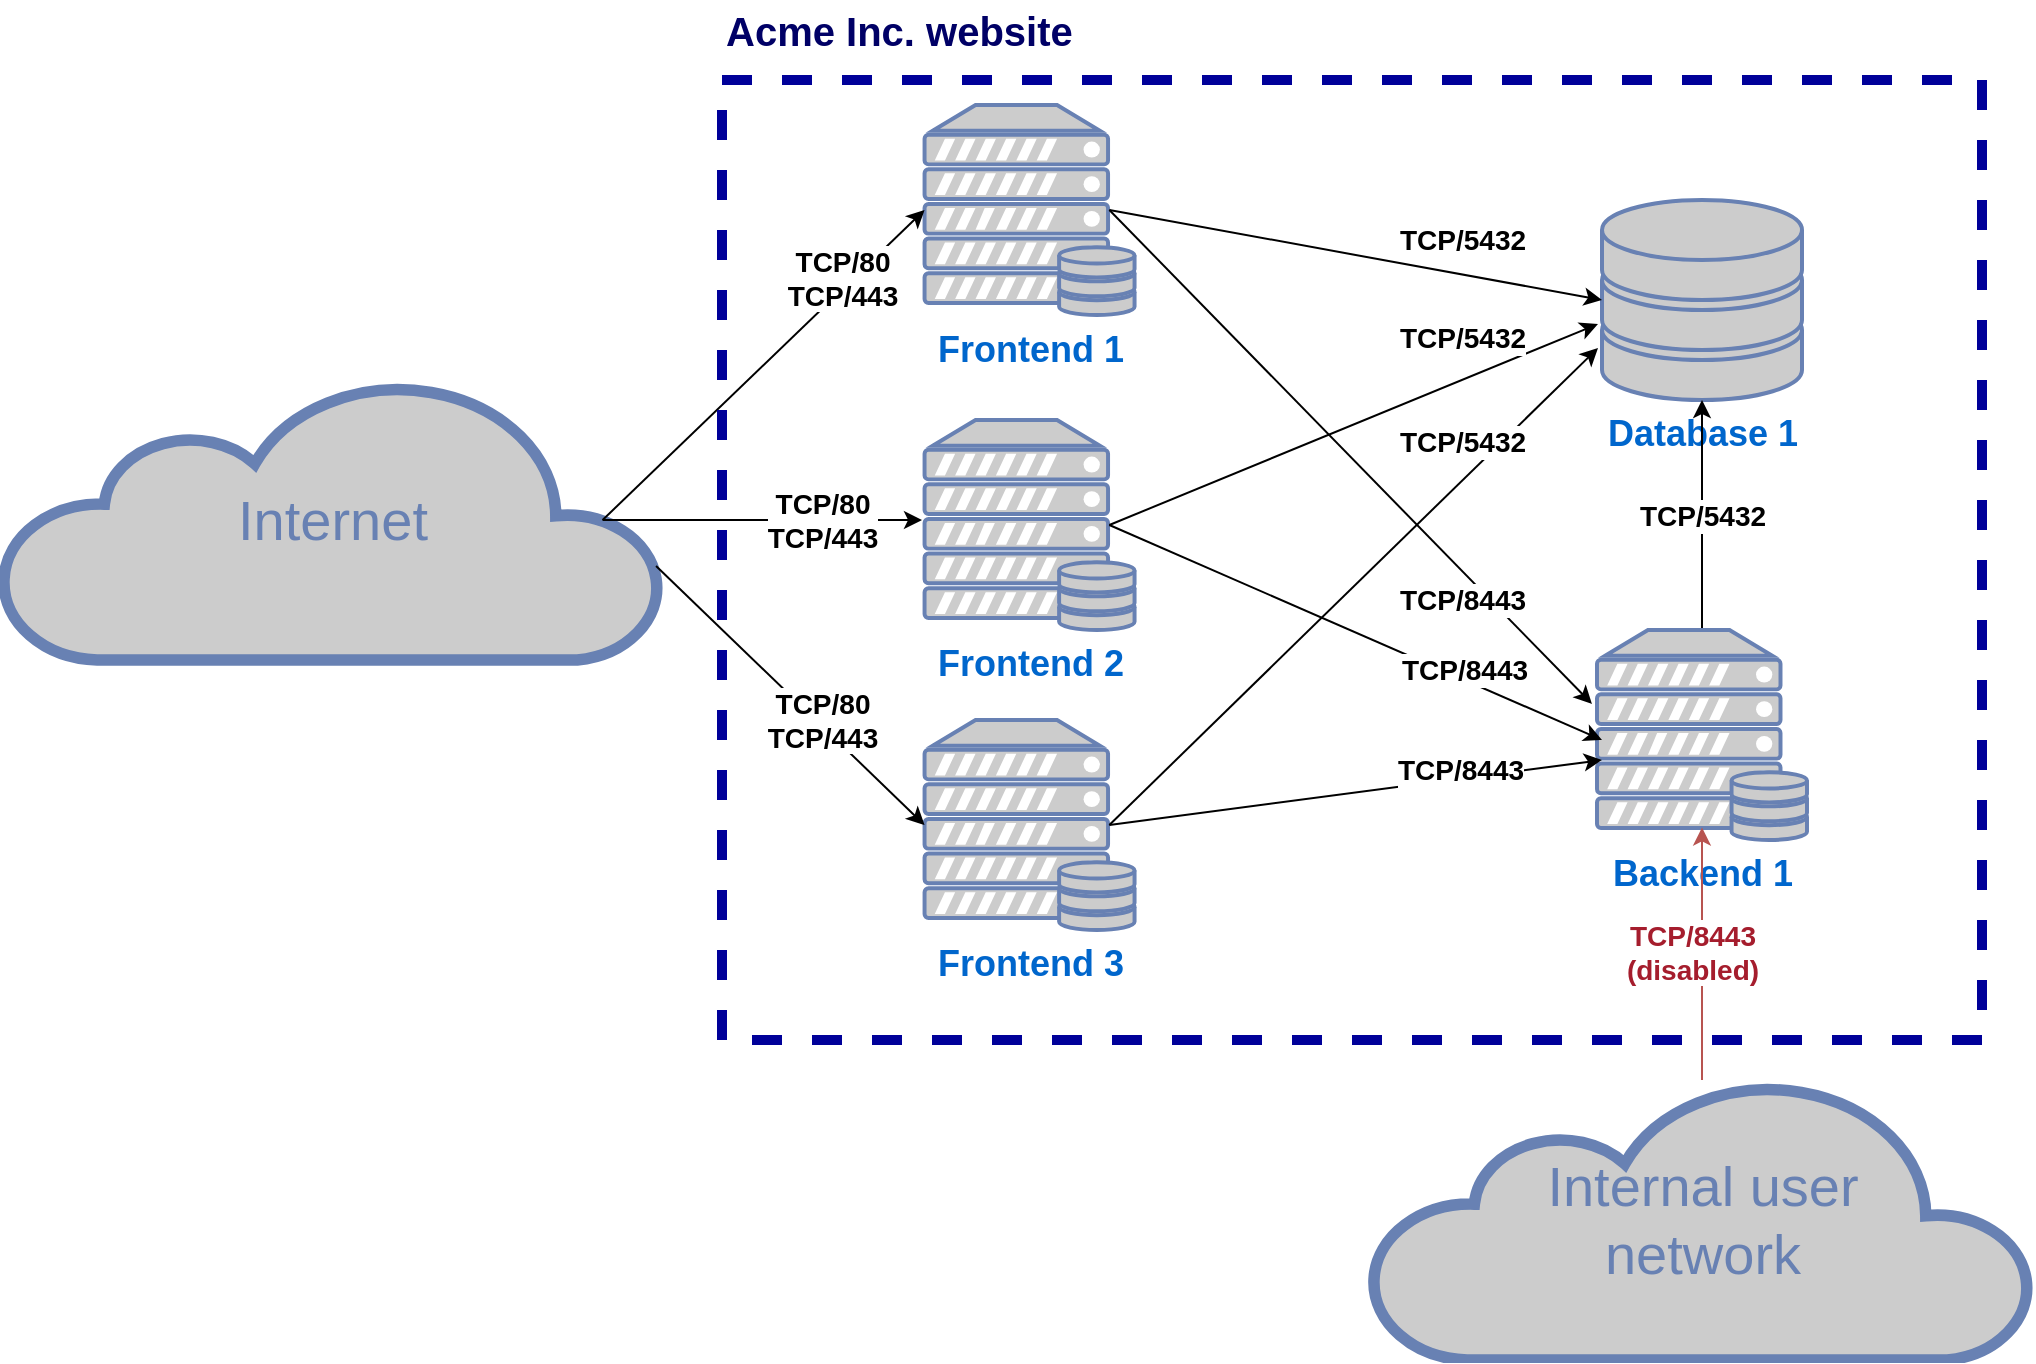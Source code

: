 <mxfile version="24.4.0" type="device">
  <diagram name="Page-1" id="bfe91b75-5d2c-26a0-9c1d-138518896778">
    <mxGraphModel dx="1562" dy="927" grid="1" gridSize="10" guides="1" tooltips="1" connect="1" arrows="1" fold="1" page="1" pageScale="1" pageWidth="1100" pageHeight="850" background="none" math="0" shadow="0">
      <root>
        <mxCell id="0" />
        <mxCell id="1" parent="0" />
        <mxCell id="7c3789c024ecab99-53" value="Internet" style="html=1;fillColor=#CCCCCC;strokeColor=#6881B3;gradientColor=none;gradientDirection=north;strokeWidth=2;shape=mxgraph.networks.cloud;fontColor=#6881B3;rounded=0;shadow=0;comic=0;align=center;fontSize=28;" parent="1" vertex="1">
          <mxGeometry x="910" y="900" width="330" height="140" as="geometry" />
        </mxCell>
        <mxCell id="7c3789c024ecab99-57" value="&lt;b style=&quot;font-size: 18px;&quot;&gt;Database 1&lt;/b&gt;" style="fontColor=#0066CC;verticalAlign=top;verticalLabelPosition=bottom;labelPosition=center;align=center;html=1;fillColor=#CCCCCC;strokeColor=#6881B3;gradientColor=none;gradientDirection=north;strokeWidth=2;shape=mxgraph.networks.storage;rounded=0;shadow=0;comic=0;fontSize=18;" parent="1" vertex="1">
          <mxGeometry x="1710" y="810" width="100" height="100" as="geometry" />
        </mxCell>
        <mxCell id="7c3789c024ecab99-58" value="&lt;div style=&quot;font-size: 18px;&quot;&gt;&lt;b style=&quot;font-size: 18px;&quot;&gt;Frontend 1&lt;/b&gt;&lt;/div&gt;" style="fontColor=#0066CC;verticalAlign=top;verticalLabelPosition=bottom;labelPosition=center;align=center;html=1;fillColor=#CCCCCC;strokeColor=#6881B3;gradientColor=none;gradientDirection=north;strokeWidth=2;shape=mxgraph.networks.server_storage;rounded=0;shadow=0;comic=0;fontSize=18;" parent="1" vertex="1">
          <mxGeometry x="1371.28" y="762.5" width="105" height="105" as="geometry" />
        </mxCell>
        <mxCell id="7c3789c024ecab99-76" value="&lt;div&gt;Internal user&lt;br&gt;&lt;/div&gt;&lt;div&gt;network&lt;br&gt;&lt;/div&gt;" style="html=1;fillColor=#CCCCCC;strokeColor=#6881B3;gradientColor=none;gradientDirection=north;strokeWidth=2;shape=mxgraph.networks.cloud;fontColor=#6881B3;rounded=0;shadow=0;comic=0;align=center;fontSize=28;" parent="1" vertex="1">
          <mxGeometry x="1595" y="1250" width="330" height="140" as="geometry" />
        </mxCell>
        <mxCell id="H3Er7enHx7MXY6nojliz-3" value="&lt;div style=&quot;font-size: 18px;&quot;&gt;&lt;b style=&quot;font-size: 18px;&quot;&gt;Frontend 2&lt;/b&gt;&lt;/div&gt;" style="fontColor=#0066CC;verticalAlign=top;verticalLabelPosition=bottom;labelPosition=center;align=center;html=1;fillColor=#CCCCCC;strokeColor=#6881B3;gradientColor=none;gradientDirection=north;strokeWidth=2;shape=mxgraph.networks.server_storage;rounded=0;shadow=0;comic=0;fontSize=18;" vertex="1" parent="1">
          <mxGeometry x="1371.28" y="920" width="105" height="105" as="geometry" />
        </mxCell>
        <mxCell id="H3Er7enHx7MXY6nojliz-4" value="&lt;div style=&quot;font-size: 18px;&quot;&gt;&lt;b style=&quot;font-size: 18px;&quot;&gt;Frontend 3&lt;br style=&quot;font-size: 18px;&quot;&gt;&lt;/b&gt;&lt;/div&gt;" style="fontColor=#0066CC;verticalAlign=top;verticalLabelPosition=bottom;labelPosition=center;align=center;html=1;fillColor=#CCCCCC;strokeColor=#6881B3;gradientColor=none;gradientDirection=north;strokeWidth=2;shape=mxgraph.networks.server_storage;rounded=0;shadow=0;comic=0;fontSize=18;" vertex="1" parent="1">
          <mxGeometry x="1371.28" y="1070" width="105" height="105" as="geometry" />
        </mxCell>
        <mxCell id="H3Er7enHx7MXY6nojliz-10" value="&lt;b style=&quot;font-size: 14px;&quot;&gt;TCP/5432&lt;/b&gt;" style="edgeStyle=orthogonalEdgeStyle;rounded=0;orthogonalLoop=1;jettySize=auto;html=1;fontSize=14;" edge="1" parent="1" source="H3Er7enHx7MXY6nojliz-5" target="7c3789c024ecab99-57">
          <mxGeometry relative="1" as="geometry" />
        </mxCell>
        <mxCell id="H3Er7enHx7MXY6nojliz-5" value="&lt;b style=&quot;font-size: 18px;&quot;&gt;Backend 1&lt;/b&gt;" style="fontColor=#0066CC;verticalAlign=top;verticalLabelPosition=bottom;labelPosition=center;align=center;html=1;fillColor=#CCCCCC;strokeColor=#6881B3;gradientColor=none;gradientDirection=north;strokeWidth=2;shape=mxgraph.networks.server_storage;rounded=0;shadow=0;comic=0;fontSize=18;" vertex="1" parent="1">
          <mxGeometry x="1707.5" y="1025" width="105" height="105" as="geometry" />
        </mxCell>
        <mxCell id="H3Er7enHx7MXY6nojliz-11" value="&lt;b style=&quot;font-size: 14px;&quot;&gt;TCP/5432&lt;/b&gt;" style="rounded=0;orthogonalLoop=1;jettySize=auto;html=1;fontSize=14;exitX=0.88;exitY=0.5;exitDx=0;exitDy=0;exitPerimeter=0;entryX=0;entryY=0.5;entryDx=0;entryDy=0;entryPerimeter=0;" edge="1" parent="1" source="7c3789c024ecab99-58" target="7c3789c024ecab99-57">
          <mxGeometry x="0.407" y="17" relative="1" as="geometry">
            <mxPoint x="1770" y="1035" as="sourcePoint" />
            <mxPoint x="1770" y="920" as="targetPoint" />
            <mxPoint as="offset" />
          </mxGeometry>
        </mxCell>
        <mxCell id="H3Er7enHx7MXY6nojliz-13" value="&lt;b style=&quot;font-size: 14px;&quot;&gt;TCP/5432&lt;/b&gt;" style="rounded=0;orthogonalLoop=1;jettySize=auto;html=1;fontSize=14;exitX=0.88;exitY=0.5;exitDx=0;exitDy=0;exitPerimeter=0;entryX=-0.02;entryY=0.62;entryDx=0;entryDy=0;entryPerimeter=0;" edge="1" parent="1" source="H3Er7enHx7MXY6nojliz-3" target="7c3789c024ecab99-57">
          <mxGeometry x="0.501" y="18" relative="1" as="geometry">
            <mxPoint x="1474" y="825" as="sourcePoint" />
            <mxPoint x="1710" y="860" as="targetPoint" />
            <mxPoint y="-1" as="offset" />
          </mxGeometry>
        </mxCell>
        <mxCell id="H3Er7enHx7MXY6nojliz-14" value="&lt;b style=&quot;font-size: 14px;&quot;&gt;TCP/5432&lt;/b&gt;" style="rounded=0;orthogonalLoop=1;jettySize=auto;html=1;fontSize=14;exitX=0.88;exitY=0.5;exitDx=0;exitDy=0;exitPerimeter=0;entryX=-0.02;entryY=0.74;entryDx=0;entryDy=0;entryPerimeter=0;" edge="1" parent="1" source="H3Er7enHx7MXY6nojliz-4" target="7c3789c024ecab99-57">
          <mxGeometry x="0.527" y="15" relative="1" as="geometry">
            <mxPoint x="1474" y="983" as="sourcePoint" />
            <mxPoint x="1700" y="860" as="targetPoint" />
            <mxPoint y="1" as="offset" />
          </mxGeometry>
        </mxCell>
        <mxCell id="H3Er7enHx7MXY6nojliz-15" value="&lt;b style=&quot;font-size: 14px;&quot;&gt;TCP/8443&lt;/b&gt;" style="rounded=0;orthogonalLoop=1;jettySize=auto;html=1;fontSize=14;exitX=0.88;exitY=0.5;exitDx=0;exitDy=0;exitPerimeter=0;entryX=-0.024;entryY=0.352;entryDx=0;entryDy=0;entryPerimeter=0;" edge="1" parent="1" source="7c3789c024ecab99-58" target="H3Er7enHx7MXY6nojliz-5">
          <mxGeometry x="0.522" y="-10" relative="1" as="geometry">
            <mxPoint x="1474" y="825" as="sourcePoint" />
            <mxPoint x="1720" y="870" as="targetPoint" />
            <mxPoint as="offset" />
          </mxGeometry>
        </mxCell>
        <mxCell id="H3Er7enHx7MXY6nojliz-16" value="&lt;b style=&quot;font-size: 14px;&quot;&gt;TCP/8443&lt;/b&gt;" style="rounded=0;orthogonalLoop=1;jettySize=auto;html=1;fontSize=14;exitX=0.88;exitY=0.5;exitDx=0;exitDy=0;exitPerimeter=0;" edge="1" parent="1" source="H3Er7enHx7MXY6nojliz-3">
          <mxGeometry x="0.426" y="4" relative="1" as="geometry">
            <mxPoint x="1474" y="825" as="sourcePoint" />
            <mxPoint x="1710" y="1080" as="targetPoint" />
            <mxPoint as="offset" />
          </mxGeometry>
        </mxCell>
        <mxCell id="H3Er7enHx7MXY6nojliz-17" value="&lt;b style=&quot;font-size: 14px;&quot;&gt;TCP/8443&lt;/b&gt;" style="rounded=0;orthogonalLoop=1;jettySize=auto;html=1;fontSize=14;exitX=0.88;exitY=0.5;exitDx=0;exitDy=0;exitPerimeter=0;" edge="1" parent="1" source="H3Er7enHx7MXY6nojliz-4">
          <mxGeometry x="0.426" y="4" relative="1" as="geometry">
            <mxPoint x="1474" y="983" as="sourcePoint" />
            <mxPoint x="1710" y="1090" as="targetPoint" />
            <mxPoint as="offset" />
          </mxGeometry>
        </mxCell>
        <mxCell id="H3Er7enHx7MXY6nojliz-18" value="&lt;div&gt;&lt;b style=&quot;font-size: 14px;&quot;&gt;TCP/8443&lt;/b&gt;&lt;/div&gt;&lt;div&gt;&lt;b style=&quot;font-size: 14px;&quot;&gt;(disabled)&lt;br&gt;&lt;/b&gt;&lt;/div&gt;" style="rounded=0;orthogonalLoop=1;jettySize=auto;html=1;fontSize=14;entryX=0.5;entryY=0.94;entryDx=0;entryDy=0;entryPerimeter=0;fillColor=#f8cecc;strokeColor=#b85450;fontColor=#a51d2d;" edge="1" parent="1" source="7c3789c024ecab99-76" target="H3Er7enHx7MXY6nojliz-5">
          <mxGeometry x="0.019" y="5" relative="1" as="geometry">
            <mxPoint x="1474" y="1133" as="sourcePoint" />
            <mxPoint x="1720" y="1100" as="targetPoint" />
            <mxPoint as="offset" />
          </mxGeometry>
        </mxCell>
        <mxCell id="H3Er7enHx7MXY6nojliz-19" value="&lt;div&gt;&lt;b&gt;TCP/80&lt;/b&gt;&lt;/div&gt;&lt;div&gt;&lt;b&gt;TCP/443&lt;br&gt;&lt;/b&gt;&lt;/div&gt;" style="rounded=0;orthogonalLoop=1;jettySize=auto;html=1;fontSize=14;exitX=0.91;exitY=0.5;exitDx=0;exitDy=0;exitPerimeter=0;entryX=0;entryY=0.5;entryDx=0;entryDy=0;entryPerimeter=0;" edge="1" parent="1" source="7c3789c024ecab99-53" target="7c3789c024ecab99-58">
          <mxGeometry x="0.517" y="3" relative="1" as="geometry">
            <mxPoint x="1474" y="825" as="sourcePoint" />
            <mxPoint x="1720" y="870" as="targetPoint" />
            <mxPoint y="-1" as="offset" />
          </mxGeometry>
        </mxCell>
        <mxCell id="H3Er7enHx7MXY6nojliz-20" value="&lt;div&gt;&lt;b&gt;TCP/80&lt;/b&gt;&lt;/div&gt;&lt;div&gt;&lt;b&gt;TCP/443&lt;br&gt;&lt;/b&gt;&lt;/div&gt;" style="rounded=0;orthogonalLoop=1;jettySize=auto;html=1;fontSize=14;exitX=0.91;exitY=0.5;exitDx=0;exitDy=0;exitPerimeter=0;" edge="1" parent="1" source="7c3789c024ecab99-53">
          <mxGeometry x="0.374" relative="1" as="geometry">
            <mxPoint x="1220" y="980" as="sourcePoint" />
            <mxPoint x="1370" y="970" as="targetPoint" />
            <mxPoint as="offset" />
          </mxGeometry>
        </mxCell>
        <mxCell id="H3Er7enHx7MXY6nojliz-21" value="&lt;div&gt;&lt;b&gt;TCP/80&lt;/b&gt;&lt;/div&gt;&lt;div&gt;&lt;b&gt;TCP/443&lt;br&gt;&lt;/b&gt;&lt;/div&gt;" style="rounded=0;orthogonalLoop=1;jettySize=auto;html=1;fontSize=14;exitX=0.991;exitY=0.664;exitDx=0;exitDy=0;exitPerimeter=0;entryX=0;entryY=0.5;entryDx=0;entryDy=0;entryPerimeter=0;" edge="1" parent="1" source="7c3789c024ecab99-53" target="H3Er7enHx7MXY6nojliz-4">
          <mxGeometry x="0.214" y="2" relative="1" as="geometry">
            <mxPoint x="1220" y="980" as="sourcePoint" />
            <mxPoint x="1380" y="980" as="targetPoint" />
            <mxPoint as="offset" />
          </mxGeometry>
        </mxCell>
        <mxCell id="H3Er7enHx7MXY6nojliz-22" value="" style="rounded=0;whiteSpace=wrap;html=1;fillColor=none;strokeColor=#000099;strokeWidth=5;dashed=1;align=left;fontColor=#000066;" vertex="1" parent="1">
          <mxGeometry x="1270" y="750" width="630" height="480" as="geometry" />
        </mxCell>
        <mxCell id="H3Er7enHx7MXY6nojliz-24" value="Acme Inc. website" style="text;html=1;align=left;verticalAlign=middle;whiteSpace=wrap;rounded=0;fontColor=#000066;fontSize=20;fontStyle=1" vertex="1" parent="1">
          <mxGeometry x="1270" y="710" width="200" height="30" as="geometry" />
        </mxCell>
      </root>
    </mxGraphModel>
  </diagram>
</mxfile>
